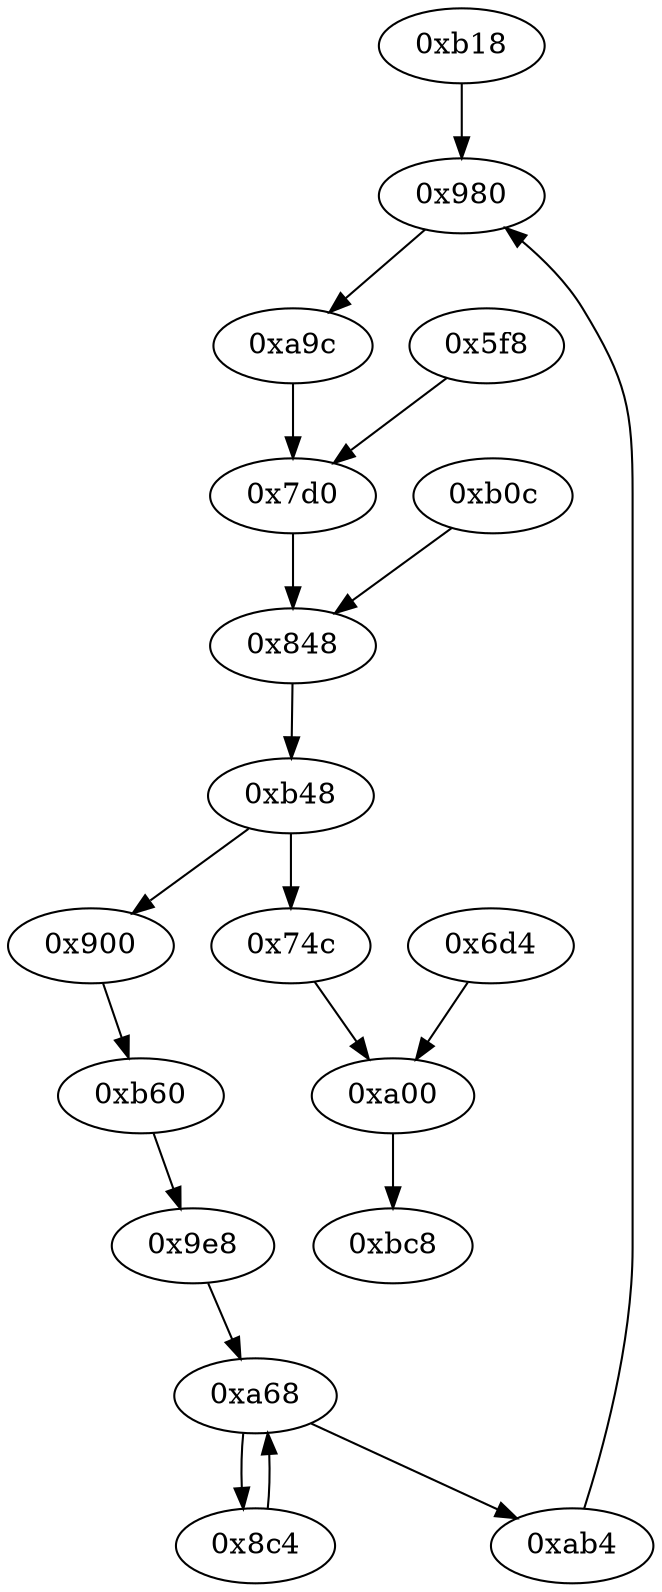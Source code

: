 strict digraph "" {
	"0xb18"	 [opcode="[u'ldr', u'ldr', u'ldr', u'ldr', u'ldr', u'ldr', u'ldr', u'ldr', u'ldr', u'ldr', u'ldr', u'b']"];
	"0x980"	 [opcode="[u'ldr', u'ldr', u'rsb', u'rsb', u'str', u'ldr', u'ldr', u'sub', u'mul', u'mvn', u'ldr', u'ldr', u'orr', u'mov', u'cmn', u'mov', \
u'cmp', u'mov', u'mov', u'mov', u'cmn', u'mov', u'mov']"];
	"0xb18" -> "0x980";
	"0x848"	 [opcode="[u'ldr', u'ldr', u'cmp', u'mov', u'mov', u'strb', u'ldr', u'ldr', u'sub', u'mul', u'eor', u'and', u'ldr', u'ldr', u'mov', u'mov', \
u'cmp', u'mov', u'cmp', u'mov', u'mov', u'cmp', u'mov', u'mov', u'b']"];
	"0xb48"	 [opcode="[u'ldrb', u'ldr', u'ldr', u'cmp', u'mov', u'b']"];
	"0x848" -> "0xb48";
	"0xa00"	 [opcode="[u'ldr', u'ldr', u'bl', u'ldr', u'mov', u'ldr', u'rsb', u'mvn', u'mul', u'eor', u'and', u'ldr', u'mov', u'mov', u'ldr', u'ldr', \
u'cmp', u'mov', u'teq', u'mov', u'mov', u'cmp', u'mov', u'cmp', u'mov', u'b']"];
	"0xbc8"	 [opcode="[u'mov', u'sub', u'pop']"];
	"0xa00" -> "0xbc8";
	"0xb60"	 [opcode="[u'ldr', u'mov', u'ldr', u'ldr', u'ldr', u'ldr', u'cmp', u'mov', u'add', u'sub', u'sub', u'mul', u'mvn', u'mov', u'orr', u'ldr', \
u'cmn', u'mov', u'teq', u'ldr', u'mov', u'cmn', u'mov', u'cmp', u'mov', u'b']"];
	"0x9e8"	 [opcode="[u'mov', u'str', u'ldr', u'str', u'ldr', u'b']"];
	"0xb60" -> "0x9e8";
	"0xa68"	 [opcode="[u'ldr', u'str', u'ldr', u'str', u'ldr', u'ldr', u'ldrb', u'ldr', u'ldr', u'ldr', u'cmp', u'mov', u'b']"];
	"0x8c4"	 [opcode="[u'ldr', u'ldr', u'ldr', u'sub', u'add', u'add', u'str', u'ldr', u'add', u'str', u'ldr', u'b']"];
	"0xa68" -> "0x8c4";
	"0xab4"	 [opcode="[u'ldr', u'ldr', u'ldr', u'sub', u'mul', u'eor', u'and', u'ldr', u'mov', u'mov', u'ldr', u'cmp', u'mov', u'cmp', u'mov', u'mov', \
u'cmp', u'mov', u'mov', u'teq', u'mov', u'b']"];
	"0xa68" -> "0xab4";
	"0x900"	 [opcode="[u'ldr', u'mov', u'ldr', u'ldr', u'sub', u'sub', u'add', u'mul', u'mov', u'eor', u'and', u'ldr', u'mov', u'ldr', u'cmp', u'mov', \
u'teq', u'ldr', u'ldr', u'mov', u'cmp', u'mov', u'mov']"];
	"0x900" -> "0xb60";
	"0x74c"	 [opcode="[u'ldr', u'ldr', u'ldr', u'sub', u'sub', u'add', u'mul', u'eor', u'and', u'ldr', u'mov', u'mov', u'ldr', u'cmp', u'mov', u'cmp', \
u'mov', u'mov', u'cmp', u'mov', u'mov', u'teq', u'mov', u'b']"];
	"0x74c" -> "0xa00";
	"0x7d0"	 [opcode="[u'ldr', u'mov', u'str', u'ldr', u'str', u'ldr', u'ldr', u'sub', u'mul', u'mov', u'eor', u'and', u'ldr', u'mov', u'ldr', u'cmp', \
u'mov', u'teq', u'mov', u'mov', u'cmp', u'mov', u'mov', u'b']"];
	"0x7d0" -> "0x848";
	"0x9e8" -> "0xa68";
	"0xa9c"	 [opcode="[u'ldr', u'str', u'ldr', u'str', u'ldr', u'b']"];
	"0xa9c" -> "0x7d0";
	"0xb48" -> "0x900";
	"0xb48" -> "0x74c";
	"0x8c4" -> "0xa68";
	"0x980" -> "0xa9c";
	"0x6d4"	 [opcode="[u'ldr', u'ldr', u'bl', u'mov', u'b']"];
	"0x6d4" -> "0xa00";
	"0xb0c"	 [opcode="[u'ldr', u'mov', u'b']"];
	"0xb0c" -> "0x848";
	"0xab4" -> "0x980";
	"0x5f8"	 [opcode="[u'push', u'add', u'sub', u'mov', u'str', u'mvn', u'str', u'ldr', u'str', u'ldr', u'str', u'ldr', u'str', u'ldr', u'ldr', u'ldr', \
u'ldr', u'ldr', u'ldr', u'str', u'ldr', u'ldr', u'add', u'str', u'ldr', u'str', u'add', u'str', u'str', u'str', u'mov', u'str', \
u'mov', u'b']"];
	"0x5f8" -> "0x7d0";
}
